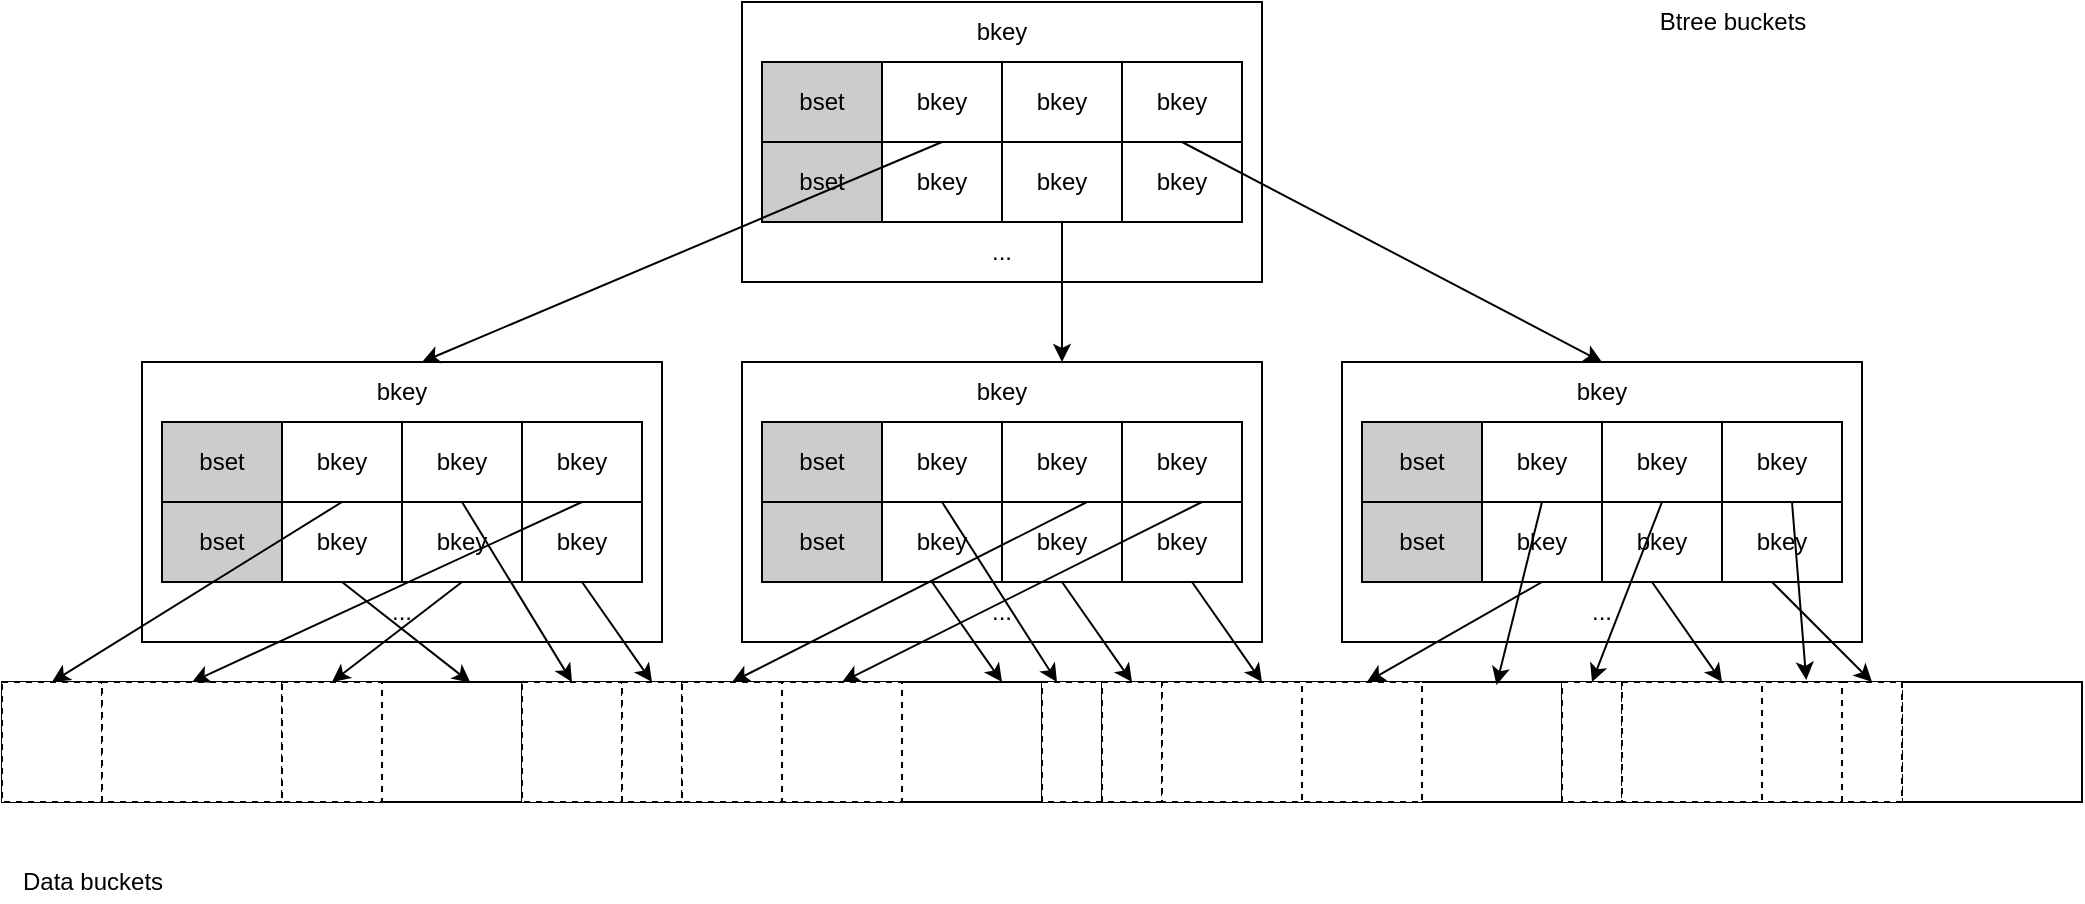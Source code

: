 <mxfile version="18.0.5" type="github">
  <diagram id="kxph9tolvuM7bVV0bxlk" name="Page-1">
    <mxGraphModel dx="2577" dy="1960" grid="1" gridSize="10" guides="1" tooltips="1" connect="1" arrows="1" fold="1" page="1" pageScale="1" pageWidth="827" pageHeight="1169" math="0" shadow="0">
      <root>
        <mxCell id="0" />
        <mxCell id="1" parent="0" />
        <mxCell id="pKEzk_fPkg9QKM04Ghke-3" value="" style="rounded=0;whiteSpace=wrap;html=1;" vertex="1" parent="1">
          <mxGeometry x="160" y="220" width="260" height="140" as="geometry" />
        </mxCell>
        <mxCell id="pKEzk_fPkg9QKM04Ghke-4" value="" style="rounded=0;whiteSpace=wrap;html=1;" vertex="1" parent="1">
          <mxGeometry x="170" y="250" width="180" height="40" as="geometry" />
        </mxCell>
        <mxCell id="pKEzk_fPkg9QKM04Ghke-10" value="" style="group;fillColor=#CCCCCC;" vertex="1" connectable="0" parent="1">
          <mxGeometry x="170" y="250" width="240" height="40" as="geometry" />
        </mxCell>
        <mxCell id="pKEzk_fPkg9QKM04Ghke-5" value="bset" style="rounded=0;whiteSpace=wrap;html=1;fillColor=#CCCCCC;" vertex="1" parent="pKEzk_fPkg9QKM04Ghke-10">
          <mxGeometry width="60" height="40" as="geometry" />
        </mxCell>
        <mxCell id="pKEzk_fPkg9QKM04Ghke-7" value="bkey" style="rounded=0;whiteSpace=wrap;html=1;" vertex="1" parent="pKEzk_fPkg9QKM04Ghke-10">
          <mxGeometry x="60" width="60" height="40" as="geometry" />
        </mxCell>
        <mxCell id="pKEzk_fPkg9QKM04Ghke-8" value="bkey" style="rounded=0;whiteSpace=wrap;html=1;" vertex="1" parent="pKEzk_fPkg9QKM04Ghke-10">
          <mxGeometry x="120" width="60" height="40" as="geometry" />
        </mxCell>
        <mxCell id="pKEzk_fPkg9QKM04Ghke-9" value="bkey" style="rounded=0;whiteSpace=wrap;html=1;" vertex="1" parent="pKEzk_fPkg9QKM04Ghke-10">
          <mxGeometry x="180" width="60" height="40" as="geometry" />
        </mxCell>
        <mxCell id="pKEzk_fPkg9QKM04Ghke-11" value="" style="group" vertex="1" connectable="0" parent="1">
          <mxGeometry x="170" y="290" width="240" height="40" as="geometry" />
        </mxCell>
        <mxCell id="pKEzk_fPkg9QKM04Ghke-12" value="bset" style="rounded=0;whiteSpace=wrap;html=1;fillColor=#CCCCCC;" vertex="1" parent="pKEzk_fPkg9QKM04Ghke-11">
          <mxGeometry width="60" height="40" as="geometry" />
        </mxCell>
        <mxCell id="pKEzk_fPkg9QKM04Ghke-13" value="bkey" style="rounded=0;whiteSpace=wrap;html=1;" vertex="1" parent="pKEzk_fPkg9QKM04Ghke-11">
          <mxGeometry x="60" width="60" height="40" as="geometry" />
        </mxCell>
        <mxCell id="pKEzk_fPkg9QKM04Ghke-14" value="bkey" style="rounded=0;whiteSpace=wrap;html=1;" vertex="1" parent="pKEzk_fPkg9QKM04Ghke-11">
          <mxGeometry x="120" width="60" height="40" as="geometry" />
        </mxCell>
        <mxCell id="pKEzk_fPkg9QKM04Ghke-15" value="bkey" style="rounded=0;whiteSpace=wrap;html=1;" vertex="1" parent="pKEzk_fPkg9QKM04Ghke-11">
          <mxGeometry x="180" width="60" height="40" as="geometry" />
        </mxCell>
        <mxCell id="pKEzk_fPkg9QKM04Ghke-16" value="..." style="text;html=1;strokeColor=none;fillColor=none;align=center;verticalAlign=middle;whiteSpace=wrap;rounded=0;" vertex="1" parent="1">
          <mxGeometry x="260" y="330" width="60" height="30" as="geometry" />
        </mxCell>
        <mxCell id="pKEzk_fPkg9QKM04Ghke-17" value="bkey" style="text;html=1;strokeColor=none;fillColor=none;align=center;verticalAlign=middle;whiteSpace=wrap;rounded=0;" vertex="1" parent="1">
          <mxGeometry x="260" y="220" width="60" height="30" as="geometry" />
        </mxCell>
        <mxCell id="pKEzk_fPkg9QKM04Ghke-18" value="" style="rounded=0;whiteSpace=wrap;html=1;" vertex="1" parent="1">
          <mxGeometry x="-140" y="400" width="260" height="140" as="geometry" />
        </mxCell>
        <mxCell id="pKEzk_fPkg9QKM04Ghke-19" value="" style="rounded=0;whiteSpace=wrap;html=1;" vertex="1" parent="1">
          <mxGeometry x="-130" y="430" width="180" height="40" as="geometry" />
        </mxCell>
        <mxCell id="pKEzk_fPkg9QKM04Ghke-20" value="" style="group;fillColor=#CCCCCC;container=0;" vertex="1" connectable="0" parent="1">
          <mxGeometry x="-130" y="430" width="240" height="40" as="geometry" />
        </mxCell>
        <mxCell id="pKEzk_fPkg9QKM04Ghke-30" value="..." style="text;html=1;strokeColor=none;fillColor=none;align=center;verticalAlign=middle;whiteSpace=wrap;rounded=0;" vertex="1" parent="1">
          <mxGeometry x="-40" y="510" width="60" height="30" as="geometry" />
        </mxCell>
        <mxCell id="pKEzk_fPkg9QKM04Ghke-31" value="bkey" style="text;html=1;strokeColor=none;fillColor=none;align=center;verticalAlign=middle;whiteSpace=wrap;rounded=0;" vertex="1" parent="1">
          <mxGeometry x="-40" y="400" width="60" height="30" as="geometry" />
        </mxCell>
        <mxCell id="pKEzk_fPkg9QKM04Ghke-32" value="" style="rounded=0;whiteSpace=wrap;html=1;" vertex="1" parent="1">
          <mxGeometry x="160" y="400" width="260" height="140" as="geometry" />
        </mxCell>
        <mxCell id="pKEzk_fPkg9QKM04Ghke-33" value="" style="rounded=0;whiteSpace=wrap;html=1;" vertex="1" parent="1">
          <mxGeometry x="170" y="430" width="180" height="40" as="geometry" />
        </mxCell>
        <mxCell id="pKEzk_fPkg9QKM04Ghke-34" value="" style="group;fillColor=#CCCCCC;container=0;" vertex="1" connectable="0" parent="1">
          <mxGeometry x="170" y="430" width="240" height="40" as="geometry" />
        </mxCell>
        <mxCell id="pKEzk_fPkg9QKM04Ghke-44" value="..." style="text;html=1;strokeColor=none;fillColor=none;align=center;verticalAlign=middle;whiteSpace=wrap;rounded=0;" vertex="1" parent="1">
          <mxGeometry x="260" y="510" width="60" height="30" as="geometry" />
        </mxCell>
        <mxCell id="pKEzk_fPkg9QKM04Ghke-45" value="bkey" style="text;html=1;strokeColor=none;fillColor=none;align=center;verticalAlign=middle;whiteSpace=wrap;rounded=0;" vertex="1" parent="1">
          <mxGeometry x="260" y="400" width="60" height="30" as="geometry" />
        </mxCell>
        <mxCell id="pKEzk_fPkg9QKM04Ghke-46" value="" style="rounded=0;whiteSpace=wrap;html=1;" vertex="1" parent="1">
          <mxGeometry x="460" y="400" width="260" height="140" as="geometry" />
        </mxCell>
        <mxCell id="pKEzk_fPkg9QKM04Ghke-47" value="" style="rounded=0;whiteSpace=wrap;html=1;" vertex="1" parent="1">
          <mxGeometry x="470" y="430" width="180" height="40" as="geometry" />
        </mxCell>
        <mxCell id="pKEzk_fPkg9QKM04Ghke-48" value="" style="group;fillColor=#CCCCCC;container=0;" vertex="1" connectable="0" parent="1">
          <mxGeometry x="470" y="430" width="240" height="40" as="geometry" />
        </mxCell>
        <mxCell id="pKEzk_fPkg9QKM04Ghke-58" value="..." style="text;html=1;strokeColor=none;fillColor=none;align=center;verticalAlign=middle;whiteSpace=wrap;rounded=0;" vertex="1" parent="1">
          <mxGeometry x="560" y="510" width="60" height="30" as="geometry" />
        </mxCell>
        <mxCell id="pKEzk_fPkg9QKM04Ghke-59" value="bkey" style="text;html=1;strokeColor=none;fillColor=none;align=center;verticalAlign=middle;whiteSpace=wrap;rounded=0;" vertex="1" parent="1">
          <mxGeometry x="560" y="400" width="60" height="30" as="geometry" />
        </mxCell>
        <mxCell id="pKEzk_fPkg9QKM04Ghke-60" value="" style="endArrow=classic;html=1;rounded=0;exitX=0.5;exitY=0;exitDx=0;exitDy=0;" edge="1" parent="1" source="pKEzk_fPkg9QKM04Ghke-13">
          <mxGeometry width="50" height="50" relative="1" as="geometry">
            <mxPoint x="220" y="480" as="sourcePoint" />
            <mxPoint y="400" as="targetPoint" />
          </mxGeometry>
        </mxCell>
        <mxCell id="pKEzk_fPkg9QKM04Ghke-61" value="" style="endArrow=classic;html=1;rounded=0;exitX=1;exitY=0;exitDx=0;exitDy=0;entryX=1;entryY=0;entryDx=0;entryDy=0;" edge="1" parent="1" source="pKEzk_fPkg9QKM04Ghke-16" target="pKEzk_fPkg9QKM04Ghke-45">
          <mxGeometry width="50" height="50" relative="1" as="geometry">
            <mxPoint x="420" y="480" as="sourcePoint" />
            <mxPoint x="320" y="390" as="targetPoint" />
          </mxGeometry>
        </mxCell>
        <mxCell id="pKEzk_fPkg9QKM04Ghke-62" value="" style="endArrow=classic;html=1;rounded=0;exitX=0.5;exitY=0;exitDx=0;exitDy=0;entryX=0.5;entryY=0;entryDx=0;entryDy=0;" edge="1" parent="1" source="pKEzk_fPkg9QKM04Ghke-15" target="pKEzk_fPkg9QKM04Ghke-59">
          <mxGeometry width="50" height="50" relative="1" as="geometry">
            <mxPoint x="460" y="330" as="sourcePoint" />
            <mxPoint x="510" y="280" as="targetPoint" />
          </mxGeometry>
        </mxCell>
        <mxCell id="pKEzk_fPkg9QKM04Ghke-63" value="" style="rounded=0;whiteSpace=wrap;html=1;fillColor=#FFFFFF;" vertex="1" parent="1">
          <mxGeometry x="-210" y="560" width="1040" height="60" as="geometry" />
        </mxCell>
        <mxCell id="pKEzk_fPkg9QKM04Ghke-64" value="" style="rounded=0;whiteSpace=wrap;html=1;fillColor=#FFFFFF;" vertex="1" parent="1">
          <mxGeometry x="-210" y="560" width="260" height="60" as="geometry" />
        </mxCell>
        <mxCell id="pKEzk_fPkg9QKM04Ghke-65" value="" style="rounded=0;whiteSpace=wrap;html=1;fillColor=#FFFFFF;" vertex="1" parent="1">
          <mxGeometry x="50" y="560" width="260" height="60" as="geometry" />
        </mxCell>
        <mxCell id="pKEzk_fPkg9QKM04Ghke-66" value="" style="rounded=0;whiteSpace=wrap;html=1;fillColor=#FFFFFF;" vertex="1" parent="1">
          <mxGeometry x="310" y="560" width="260" height="60" as="geometry" />
        </mxCell>
        <mxCell id="pKEzk_fPkg9QKM04Ghke-67" value="" style="rounded=0;whiteSpace=wrap;html=1;fillColor=#FFFFFF;" vertex="1" parent="1">
          <mxGeometry x="570" y="560" width="260" height="60" as="geometry" />
        </mxCell>
        <mxCell id="pKEzk_fPkg9QKM04Ghke-74" value="" style="rounded=0;whiteSpace=wrap;html=1;fillColor=#FFFFFF;dashed=1;" vertex="1" parent="1">
          <mxGeometry x="-210" y="560" width="50" height="60" as="geometry" />
        </mxCell>
        <mxCell id="pKEzk_fPkg9QKM04Ghke-75" value="" style="rounded=0;whiteSpace=wrap;html=1;fillColor=#FFFFFF;dashed=1;" vertex="1" parent="1">
          <mxGeometry x="-160" y="560" width="90" height="60" as="geometry" />
        </mxCell>
        <mxCell id="pKEzk_fPkg9QKM04Ghke-76" value="" style="rounded=0;whiteSpace=wrap;html=1;fillColor=#FFFFFF;dashed=1;" vertex="1" parent="1">
          <mxGeometry x="-70" y="560" width="50" height="60" as="geometry" />
        </mxCell>
        <mxCell id="pKEzk_fPkg9QKM04Ghke-77" value="" style="rounded=0;whiteSpace=wrap;html=1;fillColor=#FFFFFF;dashed=1;" vertex="1" parent="1">
          <mxGeometry x="50" y="560" width="50" height="60" as="geometry" />
        </mxCell>
        <mxCell id="pKEzk_fPkg9QKM04Ghke-78" value="" style="rounded=0;whiteSpace=wrap;html=1;fillColor=#FFFFFF;dashed=1;" vertex="1" parent="1">
          <mxGeometry x="100" y="560" width="30" height="60" as="geometry" />
        </mxCell>
        <mxCell id="pKEzk_fPkg9QKM04Ghke-79" value="" style="rounded=0;whiteSpace=wrap;html=1;fillColor=#FFFFFF;dashed=1;" vertex="1" parent="1">
          <mxGeometry x="310" y="560" width="30" height="60" as="geometry" />
        </mxCell>
        <mxCell id="pKEzk_fPkg9QKM04Ghke-80" value="" style="rounded=0;whiteSpace=wrap;html=1;fillColor=#FFFFFF;dashed=1;" vertex="1" parent="1">
          <mxGeometry x="340" y="560" width="160" height="60" as="geometry" />
        </mxCell>
        <mxCell id="pKEzk_fPkg9QKM04Ghke-81" value="" style="rounded=0;whiteSpace=wrap;html=1;fillColor=#FFFFFF;dashed=1;" vertex="1" parent="1">
          <mxGeometry x="570" y="560" width="30" height="60" as="geometry" />
        </mxCell>
        <mxCell id="pKEzk_fPkg9QKM04Ghke-82" value="" style="rounded=0;whiteSpace=wrap;html=1;fillColor=#FFFFFF;dashed=1;" vertex="1" parent="1">
          <mxGeometry x="600" y="560" width="140" height="60" as="geometry" />
        </mxCell>
        <mxCell id="pKEzk_fPkg9QKM04Ghke-21" value="bset" style="rounded=0;whiteSpace=wrap;html=1;fillColor=#CCCCCC;" vertex="1" parent="1">
          <mxGeometry x="-130" y="430" width="60" height="40" as="geometry" />
        </mxCell>
        <mxCell id="pKEzk_fPkg9QKM04Ghke-22" value="bkey" style="rounded=0;whiteSpace=wrap;html=1;" vertex="1" parent="1">
          <mxGeometry x="-70" y="430" width="60" height="40" as="geometry" />
        </mxCell>
        <mxCell id="pKEzk_fPkg9QKM04Ghke-23" value="bkey" style="rounded=0;whiteSpace=wrap;html=1;" vertex="1" parent="1">
          <mxGeometry x="-10" y="430" width="60" height="40" as="geometry" />
        </mxCell>
        <mxCell id="pKEzk_fPkg9QKM04Ghke-24" value="bkey" style="rounded=0;whiteSpace=wrap;html=1;" vertex="1" parent="1">
          <mxGeometry x="50" y="430" width="60" height="40" as="geometry" />
        </mxCell>
        <mxCell id="pKEzk_fPkg9QKM04Ghke-26" value="bset" style="rounded=0;whiteSpace=wrap;html=1;fillColor=#CCCCCC;" vertex="1" parent="1">
          <mxGeometry x="-130" y="470" width="60" height="40" as="geometry" />
        </mxCell>
        <mxCell id="pKEzk_fPkg9QKM04Ghke-27" value="bkey" style="rounded=0;whiteSpace=wrap;html=1;" vertex="1" parent="1">
          <mxGeometry x="-70" y="470" width="60" height="40" as="geometry" />
        </mxCell>
        <mxCell id="pKEzk_fPkg9QKM04Ghke-28" value="bkey" style="rounded=0;whiteSpace=wrap;html=1;" vertex="1" parent="1">
          <mxGeometry x="-10" y="470" width="60" height="40" as="geometry" />
        </mxCell>
        <mxCell id="pKEzk_fPkg9QKM04Ghke-29" value="bkey" style="rounded=0;whiteSpace=wrap;html=1;" vertex="1" parent="1">
          <mxGeometry x="50" y="470" width="60" height="40" as="geometry" />
        </mxCell>
        <mxCell id="pKEzk_fPkg9QKM04Ghke-35" value="bset" style="rounded=0;whiteSpace=wrap;html=1;fillColor=#CCCCCC;" vertex="1" parent="1">
          <mxGeometry x="170" y="430" width="60" height="40" as="geometry" />
        </mxCell>
        <mxCell id="pKEzk_fPkg9QKM04Ghke-36" value="bkey" style="rounded=0;whiteSpace=wrap;html=1;" vertex="1" parent="1">
          <mxGeometry x="230" y="430" width="60" height="40" as="geometry" />
        </mxCell>
        <mxCell id="pKEzk_fPkg9QKM04Ghke-37" value="bkey" style="rounded=0;whiteSpace=wrap;html=1;" vertex="1" parent="1">
          <mxGeometry x="290" y="430" width="60" height="40" as="geometry" />
        </mxCell>
        <mxCell id="pKEzk_fPkg9QKM04Ghke-38" value="bkey" style="rounded=0;whiteSpace=wrap;html=1;" vertex="1" parent="1">
          <mxGeometry x="350" y="430" width="60" height="40" as="geometry" />
        </mxCell>
        <mxCell id="pKEzk_fPkg9QKM04Ghke-40" value="bset" style="rounded=0;whiteSpace=wrap;html=1;fillColor=#CCCCCC;" vertex="1" parent="1">
          <mxGeometry x="170" y="470" width="60" height="40" as="geometry" />
        </mxCell>
        <mxCell id="pKEzk_fPkg9QKM04Ghke-41" value="bkey" style="rounded=0;whiteSpace=wrap;html=1;" vertex="1" parent="1">
          <mxGeometry x="230" y="470" width="60" height="40" as="geometry" />
        </mxCell>
        <mxCell id="pKEzk_fPkg9QKM04Ghke-42" value="bkey" style="rounded=0;whiteSpace=wrap;html=1;" vertex="1" parent="1">
          <mxGeometry x="290" y="470" width="60" height="40" as="geometry" />
        </mxCell>
        <mxCell id="pKEzk_fPkg9QKM04Ghke-43" value="bkey" style="rounded=0;whiteSpace=wrap;html=1;" vertex="1" parent="1">
          <mxGeometry x="350" y="470" width="60" height="40" as="geometry" />
        </mxCell>
        <mxCell id="pKEzk_fPkg9QKM04Ghke-49" value="bset" style="rounded=0;whiteSpace=wrap;html=1;fillColor=#CCCCCC;" vertex="1" parent="1">
          <mxGeometry x="470" y="430" width="60" height="40" as="geometry" />
        </mxCell>
        <mxCell id="pKEzk_fPkg9QKM04Ghke-50" value="bkey" style="rounded=0;whiteSpace=wrap;html=1;" vertex="1" parent="1">
          <mxGeometry x="530" y="430" width="60" height="40" as="geometry" />
        </mxCell>
        <mxCell id="pKEzk_fPkg9QKM04Ghke-51" value="bkey" style="rounded=0;whiteSpace=wrap;html=1;" vertex="1" parent="1">
          <mxGeometry x="590" y="430" width="60" height="40" as="geometry" />
        </mxCell>
        <mxCell id="pKEzk_fPkg9QKM04Ghke-52" value="bkey" style="rounded=0;whiteSpace=wrap;html=1;" vertex="1" parent="1">
          <mxGeometry x="650" y="430" width="60" height="40" as="geometry" />
        </mxCell>
        <mxCell id="pKEzk_fPkg9QKM04Ghke-54" value="bset" style="rounded=0;whiteSpace=wrap;html=1;fillColor=#CCCCCC;" vertex="1" parent="1">
          <mxGeometry x="470" y="470" width="60" height="40" as="geometry" />
        </mxCell>
        <mxCell id="pKEzk_fPkg9QKM04Ghke-55" value="bkey" style="rounded=0;whiteSpace=wrap;html=1;" vertex="1" parent="1">
          <mxGeometry x="530" y="470" width="60" height="40" as="geometry" />
        </mxCell>
        <mxCell id="pKEzk_fPkg9QKM04Ghke-56" value="bkey" style="rounded=0;whiteSpace=wrap;html=1;" vertex="1" parent="1">
          <mxGeometry x="590" y="470" width="60" height="40" as="geometry" />
        </mxCell>
        <mxCell id="pKEzk_fPkg9QKM04Ghke-57" value="bkey" style="rounded=0;whiteSpace=wrap;html=1;" vertex="1" parent="1">
          <mxGeometry x="650" y="470" width="60" height="40" as="geometry" />
        </mxCell>
        <mxCell id="pKEzk_fPkg9QKM04Ghke-84" value="" style="endArrow=classic;html=1;rounded=0;exitX=0.5;exitY=0;exitDx=0;exitDy=0;entryX=0.5;entryY=0;entryDx=0;entryDy=0;" edge="1" parent="1" source="pKEzk_fPkg9QKM04Ghke-27" target="pKEzk_fPkg9QKM04Ghke-74">
          <mxGeometry width="50" height="50" relative="1" as="geometry">
            <mxPoint x="-100" y="700" as="sourcePoint" />
            <mxPoint x="-50" y="650" as="targetPoint" />
          </mxGeometry>
        </mxCell>
        <mxCell id="pKEzk_fPkg9QKM04Ghke-90" value="" style="endArrow=classic;html=1;rounded=0;exitX=0.5;exitY=0;exitDx=0;exitDy=0;entryX=0.5;entryY=0;entryDx=0;entryDy=0;" edge="1" parent="1" source="pKEzk_fPkg9QKM04Ghke-28" target="pKEzk_fPkg9QKM04Ghke-77">
          <mxGeometry width="50" height="50" relative="1" as="geometry">
            <mxPoint x="-30" y="760" as="sourcePoint" />
            <mxPoint x="20" y="710" as="targetPoint" />
          </mxGeometry>
        </mxCell>
        <mxCell id="pKEzk_fPkg9QKM04Ghke-91" value="" style="endArrow=classic;html=1;rounded=0;exitX=0.5;exitY=0;exitDx=0;exitDy=0;entryX=0.5;entryY=0;entryDx=0;entryDy=0;" edge="1" parent="1" source="pKEzk_fPkg9QKM04Ghke-29" target="pKEzk_fPkg9QKM04Ghke-75">
          <mxGeometry width="50" height="50" relative="1" as="geometry">
            <mxPoint y="720" as="sourcePoint" />
            <mxPoint x="50" y="670" as="targetPoint" />
          </mxGeometry>
        </mxCell>
        <mxCell id="pKEzk_fPkg9QKM04Ghke-92" value="" style="endArrow=classic;html=1;rounded=0;exitX=0.5;exitY=1;exitDx=0;exitDy=0;entryX=0.901;entryY=0.006;entryDx=0;entryDy=0;entryPerimeter=0;" edge="1" parent="1" source="pKEzk_fPkg9QKM04Ghke-27" target="pKEzk_fPkg9QKM04Ghke-64">
          <mxGeometry width="50" height="50" relative="1" as="geometry">
            <mxPoint x="180" y="390" as="sourcePoint" />
            <mxPoint x="230" y="340" as="targetPoint" />
          </mxGeometry>
        </mxCell>
        <mxCell id="pKEzk_fPkg9QKM04Ghke-93" value="" style="endArrow=classic;html=1;rounded=0;exitX=0.5;exitY=1;exitDx=0;exitDy=0;entryX=0.5;entryY=0;entryDx=0;entryDy=0;" edge="1" parent="1" source="pKEzk_fPkg9QKM04Ghke-28" target="pKEzk_fPkg9QKM04Ghke-76">
          <mxGeometry width="50" height="50" relative="1" as="geometry">
            <mxPoint x="50" y="690" as="sourcePoint" />
            <mxPoint x="100" y="640" as="targetPoint" />
          </mxGeometry>
        </mxCell>
        <mxCell id="pKEzk_fPkg9QKM04Ghke-94" value="" style="endArrow=classic;html=1;rounded=0;exitX=0.5;exitY=1;exitDx=0;exitDy=0;entryX=0.5;entryY=0;entryDx=0;entryDy=0;" edge="1" parent="1" source="pKEzk_fPkg9QKM04Ghke-29" target="pKEzk_fPkg9QKM04Ghke-78">
          <mxGeometry width="50" height="50" relative="1" as="geometry">
            <mxPoint x="70" y="550" as="sourcePoint" />
            <mxPoint x="120" y="500" as="targetPoint" />
          </mxGeometry>
        </mxCell>
        <mxCell id="pKEzk_fPkg9QKM04Ghke-95" value="" style="endArrow=classic;html=1;rounded=0;exitX=0.5;exitY=0;exitDx=0;exitDy=0;entryX=0.5;entryY=0;entryDx=0;entryDy=0;" edge="1" parent="1" target="pKEzk_fPkg9QKM04Ghke-102">
          <mxGeometry width="50" height="50" relative="1" as="geometry">
            <mxPoint x="332.5" y="470" as="sourcePoint" />
            <mxPoint x="187.5" y="560" as="targetPoint" />
          </mxGeometry>
        </mxCell>
        <mxCell id="pKEzk_fPkg9QKM04Ghke-96" value="" style="rounded=0;whiteSpace=wrap;html=1;fillColor=#FFFFFF;dashed=1;" vertex="1" parent="1">
          <mxGeometry x="130" y="560" width="110" height="60" as="geometry" />
        </mxCell>
        <mxCell id="pKEzk_fPkg9QKM04Ghke-97" value="" style="endArrow=classic;html=1;rounded=0;exitX=0.5;exitY=1;exitDx=0;exitDy=0;entryX=0.5;entryY=0;entryDx=0;entryDy=0;" edge="1" parent="1">
          <mxGeometry width="50" height="50" relative="1" as="geometry">
            <mxPoint x="255" y="510" as="sourcePoint" />
            <mxPoint x="290" y="560" as="targetPoint" />
          </mxGeometry>
        </mxCell>
        <mxCell id="pKEzk_fPkg9QKM04Ghke-98" value="" style="endArrow=classic;html=1;rounded=0;exitX=0.5;exitY=1;exitDx=0;exitDy=0;entryX=0.5;entryY=0;entryDx=0;entryDy=0;" edge="1" parent="1">
          <mxGeometry width="50" height="50" relative="1" as="geometry">
            <mxPoint x="320" y="510" as="sourcePoint" />
            <mxPoint x="355" y="560" as="targetPoint" />
          </mxGeometry>
        </mxCell>
        <mxCell id="pKEzk_fPkg9QKM04Ghke-99" value="" style="rounded=0;whiteSpace=wrap;html=1;fillColor=#FFFFFF;dashed=1;" vertex="1" parent="1">
          <mxGeometry x="340" y="560" width="30" height="60" as="geometry" />
        </mxCell>
        <mxCell id="pKEzk_fPkg9QKM04Ghke-100" value="" style="endArrow=classic;html=1;rounded=0;exitX=0.5;exitY=1;exitDx=0;exitDy=0;entryX=0.5;entryY=0;entryDx=0;entryDy=0;" edge="1" parent="1">
          <mxGeometry width="50" height="50" relative="1" as="geometry">
            <mxPoint x="385" y="510" as="sourcePoint" />
            <mxPoint x="420" y="560" as="targetPoint" />
          </mxGeometry>
        </mxCell>
        <mxCell id="pKEzk_fPkg9QKM04Ghke-101" value="" style="rounded=0;whiteSpace=wrap;html=1;fillColor=#FFFFFF;dashed=1;" vertex="1" parent="1">
          <mxGeometry x="370" y="560" width="70" height="60" as="geometry" />
        </mxCell>
        <mxCell id="pKEzk_fPkg9QKM04Ghke-102" value="" style="rounded=0;whiteSpace=wrap;html=1;fillColor=#FFFFFF;dashed=1;" vertex="1" parent="1">
          <mxGeometry x="130" y="560" width="50" height="60" as="geometry" />
        </mxCell>
        <mxCell id="pKEzk_fPkg9QKM04Ghke-104" value="" style="endArrow=classic;html=1;rounded=0;exitX=0.5;exitY=0;exitDx=0;exitDy=0;entryX=0.75;entryY=0;entryDx=0;entryDy=0;" edge="1" parent="1">
          <mxGeometry width="50" height="50" relative="1" as="geometry">
            <mxPoint x="390" y="470" as="sourcePoint" />
            <mxPoint x="210" y="560" as="targetPoint" />
          </mxGeometry>
        </mxCell>
        <mxCell id="pKEzk_fPkg9QKM04Ghke-105" value="" style="endArrow=classic;html=1;rounded=0;exitX=0.5;exitY=0;exitDx=0;exitDy=0;entryX=0.25;entryY=0;entryDx=0;entryDy=0;" edge="1" parent="1" source="pKEzk_fPkg9QKM04Ghke-41" target="pKEzk_fPkg9QKM04Ghke-79">
          <mxGeometry width="50" height="50" relative="1" as="geometry">
            <mxPoint x="400" y="480" as="sourcePoint" />
            <mxPoint x="182.5" y="560" as="targetPoint" />
          </mxGeometry>
        </mxCell>
        <mxCell id="pKEzk_fPkg9QKM04Ghke-106" value="Data buckets" style="text;html=1;align=center;verticalAlign=middle;resizable=0;points=[];autosize=1;strokeColor=none;fillColor=none;" vertex="1" parent="1">
          <mxGeometry x="-210" y="650" width="90" height="20" as="geometry" />
        </mxCell>
        <mxCell id="pKEzk_fPkg9QKM04Ghke-107" value="Btree buckets" style="text;html=1;align=center;verticalAlign=middle;resizable=0;points=[];autosize=1;strokeColor=none;fillColor=none;" vertex="1" parent="1">
          <mxGeometry x="610" y="220" width="90" height="20" as="geometry" />
        </mxCell>
        <mxCell id="pKEzk_fPkg9QKM04Ghke-108" value="" style="endArrow=classic;html=1;rounded=0;exitX=0.5;exitY=1;exitDx=0;exitDy=0;entryX=0.5;entryY=0;entryDx=0;entryDy=0;" edge="1" parent="1" target="pKEzk_fPkg9QKM04Ghke-116">
          <mxGeometry width="50" height="50" relative="1" as="geometry">
            <mxPoint x="675" y="510" as="sourcePoint" />
            <mxPoint x="710" y="560" as="targetPoint" />
          </mxGeometry>
        </mxCell>
        <mxCell id="pKEzk_fPkg9QKM04Ghke-110" value="" style="endArrow=classic;html=1;rounded=0;exitX=0.5;exitY=1;exitDx=0;exitDy=0;entryX=0.5;entryY=0;entryDx=0;entryDy=0;" edge="1" parent="1">
          <mxGeometry width="50" height="50" relative="1" as="geometry">
            <mxPoint x="615" y="510" as="sourcePoint" />
            <mxPoint x="650" y="560" as="targetPoint" />
          </mxGeometry>
        </mxCell>
        <mxCell id="pKEzk_fPkg9QKM04Ghke-112" value="" style="endArrow=classic;html=1;rounded=0;exitX=0;exitY=0;exitDx=0;exitDy=0;" edge="1" parent="1" source="pKEzk_fPkg9QKM04Ghke-58" target="pKEzk_fPkg9QKM04Ghke-80">
          <mxGeometry width="50" height="50" relative="1" as="geometry">
            <mxPoint x="625" y="520" as="sourcePoint" />
            <mxPoint x="660" y="570" as="targetPoint" />
          </mxGeometry>
        </mxCell>
        <mxCell id="pKEzk_fPkg9QKM04Ghke-113" value="" style="endArrow=classic;html=1;rounded=0;exitX=0.5;exitY=0;exitDx=0;exitDy=0;entryX=0.874;entryY=0.024;entryDx=0;entryDy=0;entryPerimeter=0;" edge="1" parent="1" source="pKEzk_fPkg9QKM04Ghke-55" target="pKEzk_fPkg9QKM04Ghke-66">
          <mxGeometry width="50" height="50" relative="1" as="geometry">
            <mxPoint x="635" y="530" as="sourcePoint" />
            <mxPoint x="670" y="580" as="targetPoint" />
          </mxGeometry>
        </mxCell>
        <mxCell id="pKEzk_fPkg9QKM04Ghke-114" value="" style="endArrow=classic;html=1;rounded=0;exitX=0.5;exitY=0;exitDx=0;exitDy=0;entryX=0.5;entryY=0;entryDx=0;entryDy=0;" edge="1" parent="1" source="pKEzk_fPkg9QKM04Ghke-56" target="pKEzk_fPkg9QKM04Ghke-81">
          <mxGeometry width="50" height="50" relative="1" as="geometry">
            <mxPoint x="645" y="540" as="sourcePoint" />
            <mxPoint x="680" y="590" as="targetPoint" />
          </mxGeometry>
        </mxCell>
        <mxCell id="pKEzk_fPkg9QKM04Ghke-115" value="" style="rounded=0;whiteSpace=wrap;html=1;fillColor=#FFFFFF;dashed=1;" vertex="1" parent="1">
          <mxGeometry x="600" y="560" width="70" height="60" as="geometry" />
        </mxCell>
        <mxCell id="pKEzk_fPkg9QKM04Ghke-116" value="" style="rounded=0;whiteSpace=wrap;html=1;fillColor=#FFFFFF;dashed=1;" vertex="1" parent="1">
          <mxGeometry x="710" y="560" width="30" height="60" as="geometry" />
        </mxCell>
        <mxCell id="pKEzk_fPkg9QKM04Ghke-118" value="" style="endArrow=classic;html=1;rounded=0;exitX=0.5;exitY=0;exitDx=0;exitDy=0;entryX=0.658;entryY=-0.017;entryDx=0;entryDy=0;entryPerimeter=0;" edge="1" parent="1" target="pKEzk_fPkg9QKM04Ghke-82">
          <mxGeometry width="50" height="50" relative="1" as="geometry">
            <mxPoint x="685" y="470" as="sourcePoint" />
            <mxPoint x="650" y="560" as="targetPoint" />
          </mxGeometry>
        </mxCell>
      </root>
    </mxGraphModel>
  </diagram>
</mxfile>
